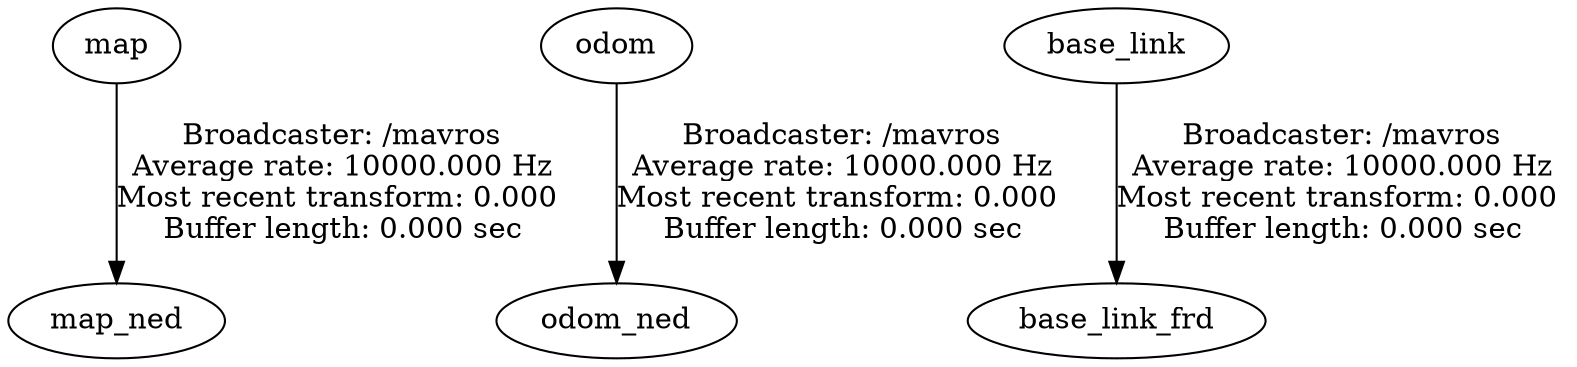 digraph G {
"map" -> "map_ned"[label="Broadcaster: /mavros\nAverage rate: 10000.000 Hz\nMost recent transform: 0.000 \nBuffer length: 0.000 sec\n"];
"odom" -> "odom_ned"[label="Broadcaster: /mavros\nAverage rate: 10000.000 Hz\nMost recent transform: 0.000 \nBuffer length: 0.000 sec\n"];
"base_link" -> "base_link_frd"[label="Broadcaster: /mavros\nAverage rate: 10000.000 Hz\nMost recent transform: 0.000 \nBuffer length: 0.000 sec\n"];
}